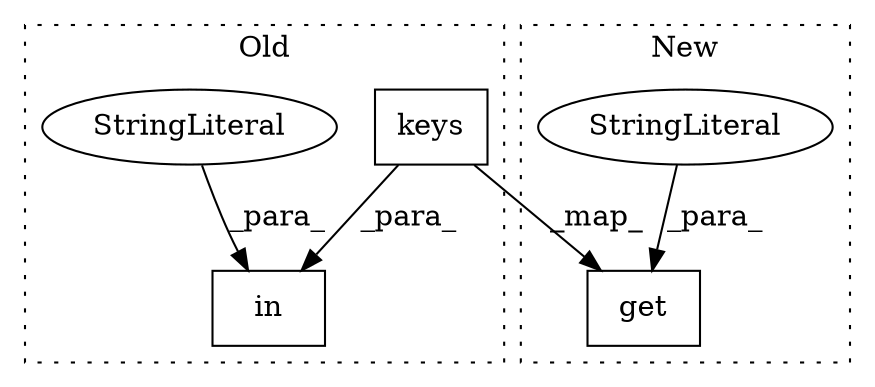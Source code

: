 digraph G {
subgraph cluster0 {
1 [label="keys" a="32" s="1371" l="6" shape="box"];
3 [label="in" a="105" s="1335" l="42" shape="box"];
5 [label="StringLiteral" a="45" s="1335" l="8" shape="ellipse"];
label = "Old";
style="dotted";
}
subgraph cluster1 {
2 [label="get" a="32" s="1351,1363" l="4,1" shape="box"];
4 [label="StringLiteral" a="45" s="1355" l="8" shape="ellipse"];
label = "New";
style="dotted";
}
1 -> 3 [label="_para_"];
1 -> 2 [label="_map_"];
4 -> 2 [label="_para_"];
5 -> 3 [label="_para_"];
}